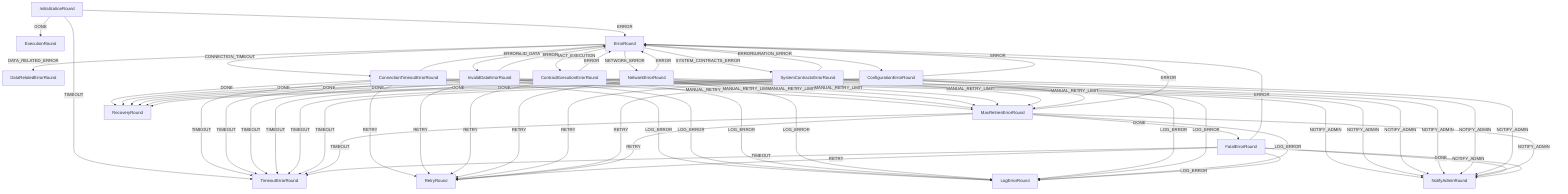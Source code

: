 graph TD
  InitializationRound
  LogErrorRound
  MaxRetriesErrorRound
  RecoveryRound
  NotifyAdminRound
  DataRelatedErrorRound
  ExecutionRound
  NetworkErrorRound
  ContractExecutionErrorRound
  InitializationRound
  RetryRound
  TimeoutErrorRound
  ConnectionTimeoutErrorRound
  FatalErrorRound
  ConfigurationErrorRound
  ErrorRound
  SystemContractsErrorRound
  InvalidDataErrorRound
  InitializationRound -->|DONE| ExecutionRound
  InitializationRound -->|TIMEOUT| TimeoutErrorRound
  InitializationRound -->|ERROR| ErrorRound
  ErrorRound -->|CONNECTION_TIMEOUT| ConnectionTimeoutErrorRound
  ErrorRound -->|INVALID_DATA| InvalidDataErrorRound
  ErrorRound -->|CONTRACT_EXECUTION| ContractExecutionErrorRound
  ErrorRound -->|NETWORK_ERROR| NetworkErrorRound
  ErrorRound -->|SYSTEM_CONTRACTS_ERROR| SystemContractsErrorRound
  ErrorRound -->|CONFIGURATION_ERROR| ConfigurationErrorRound
  ErrorRound -->|DATA_RELATED_ERROR| DataRelatedErrorRound
  ConnectionTimeoutErrorRound -->|DONE| RecoveryRound
  ConnectionTimeoutErrorRound -->|TIMEOUT| TimeoutErrorRound
  ConnectionTimeoutErrorRound -->|ERROR| ErrorRound
  ConnectionTimeoutErrorRound -->|RETRY| RetryRound
  ConnectionTimeoutErrorRound -->|LOG_ERROR| LogErrorRound
  ConnectionTimeoutErrorRound -->|MANUAL_RETRY_LIMIT| MaxRetriesErrorRound
  ConnectionTimeoutErrorRound -->|NOTIFY_ADMIN| NotifyAdminRound
  InvalidDataErrorRound -->|DONE| RecoveryRound
  InvalidDataErrorRound -->|TIMEOUT| TimeoutErrorRound
  InvalidDataErrorRound -->|ERROR| ErrorRound
  InvalidDataErrorRound -->|RETRY| RetryRound
  InvalidDataErrorRound -->|LOG_ERROR| LogErrorRound
  InvalidDataErrorRound -->|MANUAL_RETRY_LIMIT| MaxRetriesErrorRound
  InvalidDataErrorRound -->|NOTIFY_ADMIN| NotifyAdminRound
  ContractExecutionErrorRound -->|DONE| RecoveryRound
  ContractExecutionErrorRound -->|TIMEOUT| TimeoutErrorRound
  ContractExecutionErrorRound -->|ERROR| ErrorRound
  ContractExecutionErrorRound -->|RETRY| RetryRound
  ContractExecutionErrorRound -->|LOG_ERROR| LogErrorRound
  ContractExecutionErrorRound -->|MANUAL_RETRY_LIMIT| MaxRetriesErrorRound
  ContractExecutionErrorRound -->|NOTIFY_ADMIN| NotifyAdminRound
  NetworkErrorRound -->|DONE| RecoveryRound
  NetworkErrorRound -->|TIMEOUT| TimeoutErrorRound
  NetworkErrorRound -->|ERROR| ErrorRound
  NetworkErrorRound -->|RETRY| RetryRound
  NetworkErrorRound -->|LOG_ERROR| LogErrorRound
  NetworkErrorRound -->|MANUAL_RETRY_LIMIT| MaxRetriesErrorRound
  NetworkErrorRound -->|NOTIFY_ADMIN| NotifyAdminRound
  SystemContractsErrorRound -->|DONE| RecoveryRound
  SystemContractsErrorRound -->|TIMEOUT| TimeoutErrorRound
  SystemContractsErrorRound -->|ERROR| ErrorRound
  SystemContractsErrorRound -->|RETRY| RetryRound
  SystemContractsErrorRound -->|LOG_ERROR| LogErrorRound
  SystemContractsErrorRound -->|MANUAL_RETRY_LIMIT| MaxRetriesErrorRound
  SystemContractsErrorRound -->|NOTIFY_ADMIN| NotifyAdminRound
  ConfigurationErrorRound -->|DONE| RecoveryRound
  ConfigurationErrorRound -->|TIMEOUT| TimeoutErrorRound
  ConfigurationErrorRound -->|ERROR| ErrorRound
  ConfigurationErrorRound -->|RETRY| RetryRound
  ConfigurationErrorRound -->|LOG_ERROR| LogErrorRound
  ConfigurationErrorRound -->|MANUAL_RETRY_LIMIT| MaxRetriesErrorRound
  ConfigurationErrorRound -->|NOTIFY_ADMIN| NotifyAdminRound
  MaxRetriesErrorRound -->|DONE| FatalErrorRound
  MaxRetriesErrorRound -->|TIMEOUT| TimeoutErrorRound
  MaxRetriesErrorRound -->|ERROR| ErrorRound
  MaxRetriesErrorRound -->|RETRY| RetryRound
  MaxRetriesErrorRound -->|LOG_ERROR| LogErrorRound
  MaxRetriesErrorRound -->|NOTIFY_ADMIN| NotifyAdminRound
  FatalErrorRound -->|DONE| NotifyAdminRound
  FatalErrorRound -->|TIMEOUT| TimeoutErrorRound
  FatalErrorRound -->|ERROR| ErrorRound
  FatalErrorRound -->|RETRY| RetryRound
  FatalErrorRound -->|LOG_ERROR| LogErrorRound
  FatalErrorRound -->|NOTIFY_ADMIN| NotifyAdminRound